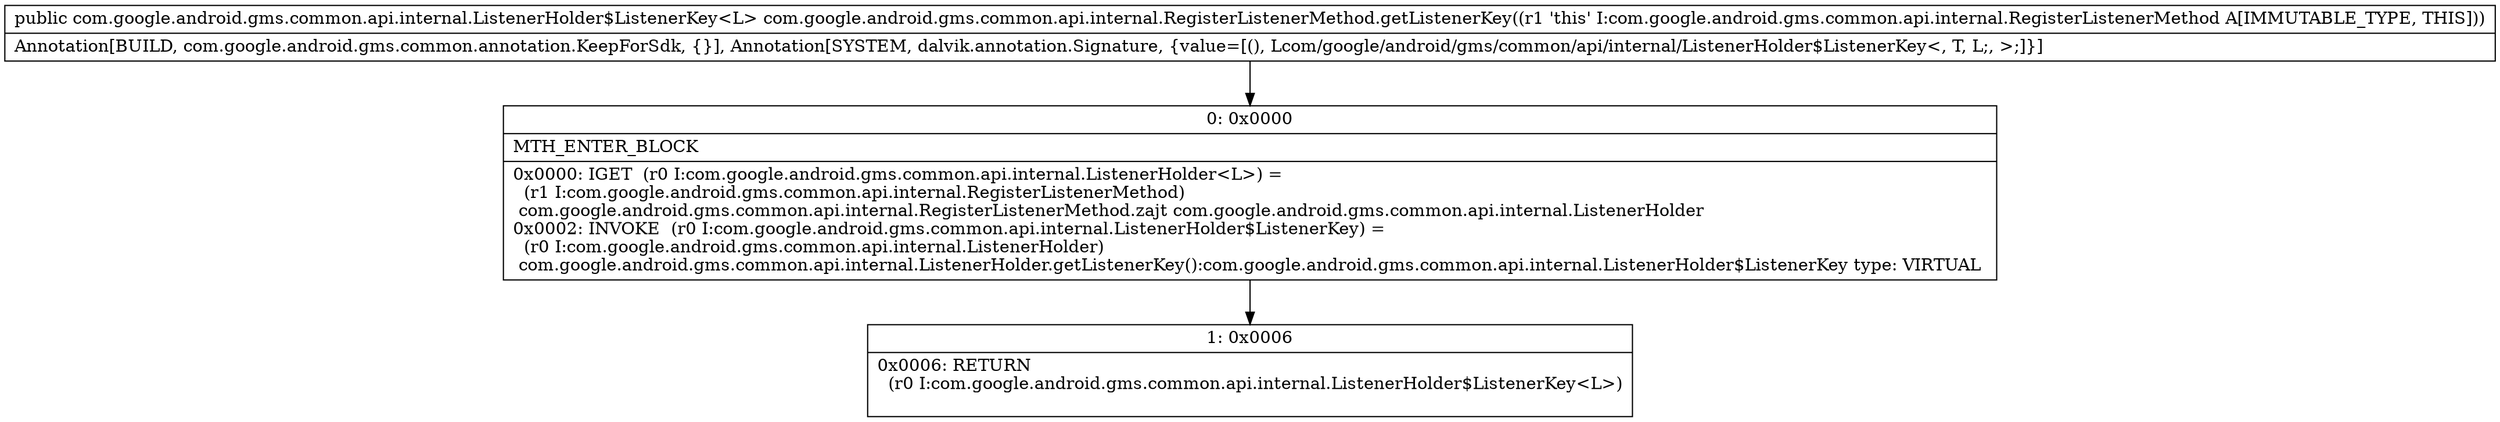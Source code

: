 digraph "CFG forcom.google.android.gms.common.api.internal.RegisterListenerMethod.getListenerKey()Lcom\/google\/android\/gms\/common\/api\/internal\/ListenerHolder$ListenerKey;" {
Node_0 [shape=record,label="{0\:\ 0x0000|MTH_ENTER_BLOCK\l|0x0000: IGET  (r0 I:com.google.android.gms.common.api.internal.ListenerHolder\<L\>) = \l  (r1 I:com.google.android.gms.common.api.internal.RegisterListenerMethod)\l com.google.android.gms.common.api.internal.RegisterListenerMethod.zajt com.google.android.gms.common.api.internal.ListenerHolder \l0x0002: INVOKE  (r0 I:com.google.android.gms.common.api.internal.ListenerHolder$ListenerKey) = \l  (r0 I:com.google.android.gms.common.api.internal.ListenerHolder)\l com.google.android.gms.common.api.internal.ListenerHolder.getListenerKey():com.google.android.gms.common.api.internal.ListenerHolder$ListenerKey type: VIRTUAL \l}"];
Node_1 [shape=record,label="{1\:\ 0x0006|0x0006: RETURN  \l  (r0 I:com.google.android.gms.common.api.internal.ListenerHolder$ListenerKey\<L\>)\l \l}"];
MethodNode[shape=record,label="{public com.google.android.gms.common.api.internal.ListenerHolder$ListenerKey\<L\> com.google.android.gms.common.api.internal.RegisterListenerMethod.getListenerKey((r1 'this' I:com.google.android.gms.common.api.internal.RegisterListenerMethod A[IMMUTABLE_TYPE, THIS]))  | Annotation[BUILD, com.google.android.gms.common.annotation.KeepForSdk, \{\}], Annotation[SYSTEM, dalvik.annotation.Signature, \{value=[(), Lcom\/google\/android\/gms\/common\/api\/internal\/ListenerHolder$ListenerKey\<, T, L;, \>;]\}]\l}"];
MethodNode -> Node_0;
Node_0 -> Node_1;
}

